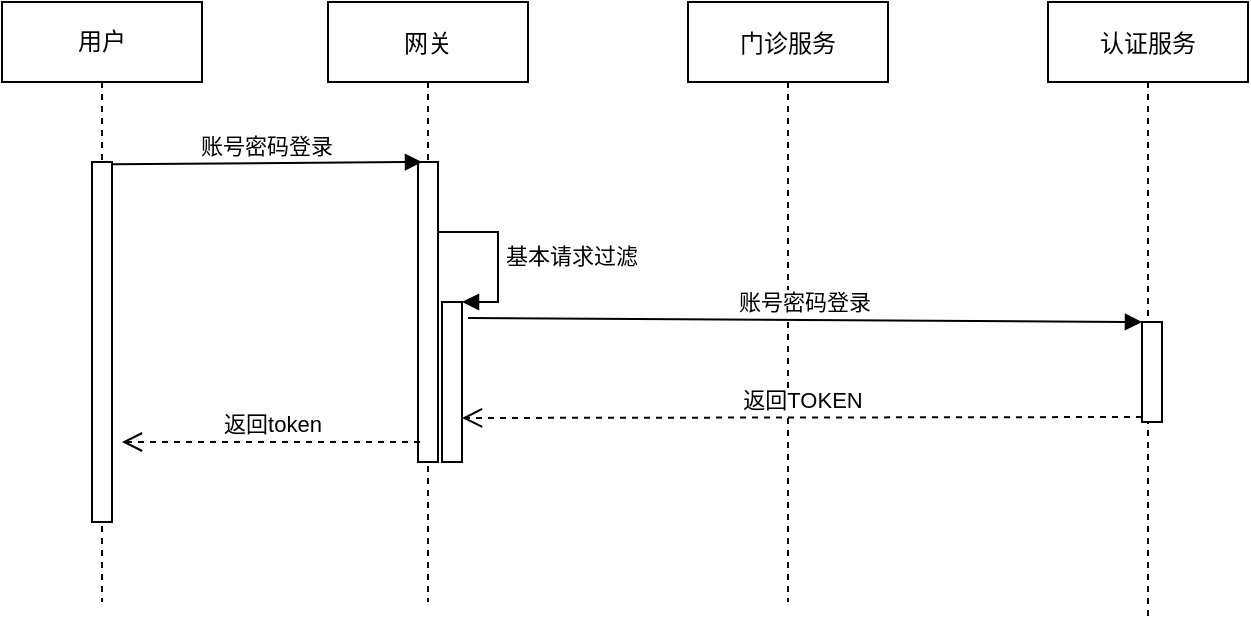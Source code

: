 <mxfile version="14.7.3" type="github">
  <diagram id="kgpKYQtTHZ0yAKxKKP6v" name="Page-1">
    <mxGraphModel dx="1126" dy="714" grid="1" gridSize="10" guides="1" tooltips="1" connect="1" arrows="1" fold="1" page="1" pageScale="1" pageWidth="850" pageHeight="1100" math="0" shadow="0">
      <root>
        <mxCell id="0" />
        <mxCell id="1" parent="0" />
        <mxCell id="3nuBFxr9cyL0pnOWT2aG-1" value="网关" style="shape=umlLifeline;perimeter=lifelinePerimeter;container=1;collapsible=0;recursiveResize=0;rounded=0;shadow=0;strokeWidth=1;" parent="1" vertex="1">
          <mxGeometry x="203" y="80" width="100" height="300" as="geometry" />
        </mxCell>
        <mxCell id="uX1jMXB_K_jwAqzEaMTx-18" value="" style="html=1;points=[];perimeter=orthogonalPerimeter;" vertex="1" parent="3nuBFxr9cyL0pnOWT2aG-1">
          <mxGeometry x="57" y="150" width="10" height="80" as="geometry" />
        </mxCell>
        <mxCell id="uX1jMXB_K_jwAqzEaMTx-19" value="基本请求过滤" style="edgeStyle=orthogonalEdgeStyle;html=1;align=left;spacingLeft=2;endArrow=block;rounded=0;entryX=1;entryY=0;" edge="1" target="uX1jMXB_K_jwAqzEaMTx-18" parent="3nuBFxr9cyL0pnOWT2aG-1">
          <mxGeometry relative="1" as="geometry">
            <mxPoint x="55" y="115" as="sourcePoint" />
            <Array as="points">
              <mxPoint x="85" y="115" />
            </Array>
          </mxGeometry>
        </mxCell>
        <mxCell id="3nuBFxr9cyL0pnOWT2aG-5" value="门诊服务" style="shape=umlLifeline;perimeter=lifelinePerimeter;container=1;collapsible=0;recursiveResize=0;rounded=0;shadow=0;strokeWidth=1;" parent="1" vertex="1">
          <mxGeometry x="383" y="80" width="100" height="300" as="geometry" />
        </mxCell>
        <mxCell id="uX1jMXB_K_jwAqzEaMTx-1" value="认证服务" style="shape=umlLifeline;perimeter=lifelinePerimeter;container=1;collapsible=0;recursiveResize=0;rounded=0;shadow=0;strokeWidth=1;" vertex="1" parent="1">
          <mxGeometry x="563" y="80" width="100" height="310" as="geometry" />
        </mxCell>
        <mxCell id="uX1jMXB_K_jwAqzEaMTx-14" value="" style="html=1;points=[];perimeter=orthogonalPerimeter;" vertex="1" parent="1">
          <mxGeometry x="248" y="160" width="10" height="150" as="geometry" />
        </mxCell>
        <mxCell id="uX1jMXB_K_jwAqzEaMTx-25" value="" style="html=1;points=[];perimeter=orthogonalPerimeter;" vertex="1" parent="1">
          <mxGeometry x="610" y="240" width="10" height="50" as="geometry" />
        </mxCell>
        <mxCell id="uX1jMXB_K_jwAqzEaMTx-26" value="账号密码登录" style="html=1;verticalAlign=bottom;endArrow=block;entryX=0;entryY=0;exitX=1.3;exitY=0.1;exitDx=0;exitDy=0;exitPerimeter=0;" edge="1" target="uX1jMXB_K_jwAqzEaMTx-25" parent="1" source="uX1jMXB_K_jwAqzEaMTx-18">
          <mxGeometry relative="1" as="geometry">
            <mxPoint x="358" y="260" as="sourcePoint" />
          </mxGeometry>
        </mxCell>
        <mxCell id="uX1jMXB_K_jwAqzEaMTx-27" value="返回TOKEN" style="html=1;verticalAlign=bottom;endArrow=open;dashed=1;endSize=8;exitX=0;exitY=0.95;" edge="1" source="uX1jMXB_K_jwAqzEaMTx-25" parent="1">
          <mxGeometry relative="1" as="geometry">
            <mxPoint x="270" y="288" as="targetPoint" />
          </mxGeometry>
        </mxCell>
        <mxCell id="uX1jMXB_K_jwAqzEaMTx-30" value="用户" style="shape=umlLifeline;perimeter=lifelinePerimeter;whiteSpace=wrap;html=1;container=1;collapsible=0;recursiveResize=0;outlineConnect=0;" vertex="1" parent="1">
          <mxGeometry x="40" y="80" width="100" height="300" as="geometry" />
        </mxCell>
        <mxCell id="uX1jMXB_K_jwAqzEaMTx-31" value="" style="html=1;points=[];perimeter=orthogonalPerimeter;" vertex="1" parent="uX1jMXB_K_jwAqzEaMTx-30">
          <mxGeometry x="45" y="80" width="10" height="180" as="geometry" />
        </mxCell>
        <mxCell id="uX1jMXB_K_jwAqzEaMTx-33" value="账号密码登录" style="html=1;verticalAlign=bottom;endArrow=block;exitX=1;exitY=0.006;exitDx=0;exitDy=0;exitPerimeter=0;entryX=0.2;entryY=0;entryDx=0;entryDy=0;entryPerimeter=0;" edge="1" parent="1" source="uX1jMXB_K_jwAqzEaMTx-31" target="uX1jMXB_K_jwAqzEaMTx-14">
          <mxGeometry width="80" relative="1" as="geometry">
            <mxPoint x="100" y="190" as="sourcePoint" />
            <mxPoint x="245" y="160" as="targetPoint" />
          </mxGeometry>
        </mxCell>
        <mxCell id="uX1jMXB_K_jwAqzEaMTx-36" value="返回token" style="html=1;verticalAlign=bottom;endArrow=open;dashed=1;endSize=8;exitX=0.1;exitY=0.933;exitDx=0;exitDy=0;exitPerimeter=0;" edge="1" parent="1" source="uX1jMXB_K_jwAqzEaMTx-14">
          <mxGeometry relative="1" as="geometry">
            <mxPoint x="240" y="300" as="sourcePoint" />
            <mxPoint x="100" y="300" as="targetPoint" />
          </mxGeometry>
        </mxCell>
      </root>
    </mxGraphModel>
  </diagram>
</mxfile>
